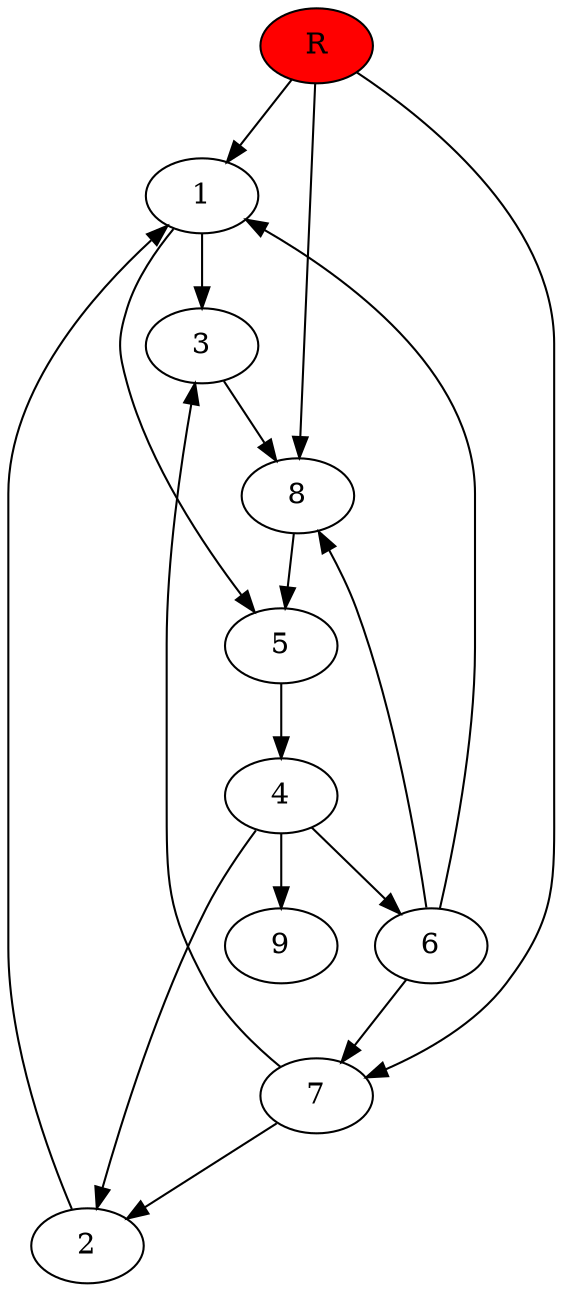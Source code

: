 digraph prb52497 {
	1
	2
	3
	4
	5
	6
	7
	8
	R [fillcolor="#ff0000" style=filled]
	1 -> 3
	1 -> 5
	2 -> 1
	3 -> 8
	4 -> 2
	4 -> 6
	4 -> 9
	5 -> 4
	6 -> 1
	6 -> 7
	6 -> 8
	7 -> 2
	7 -> 3
	8 -> 5
	R -> 1
	R -> 7
	R -> 8
}
